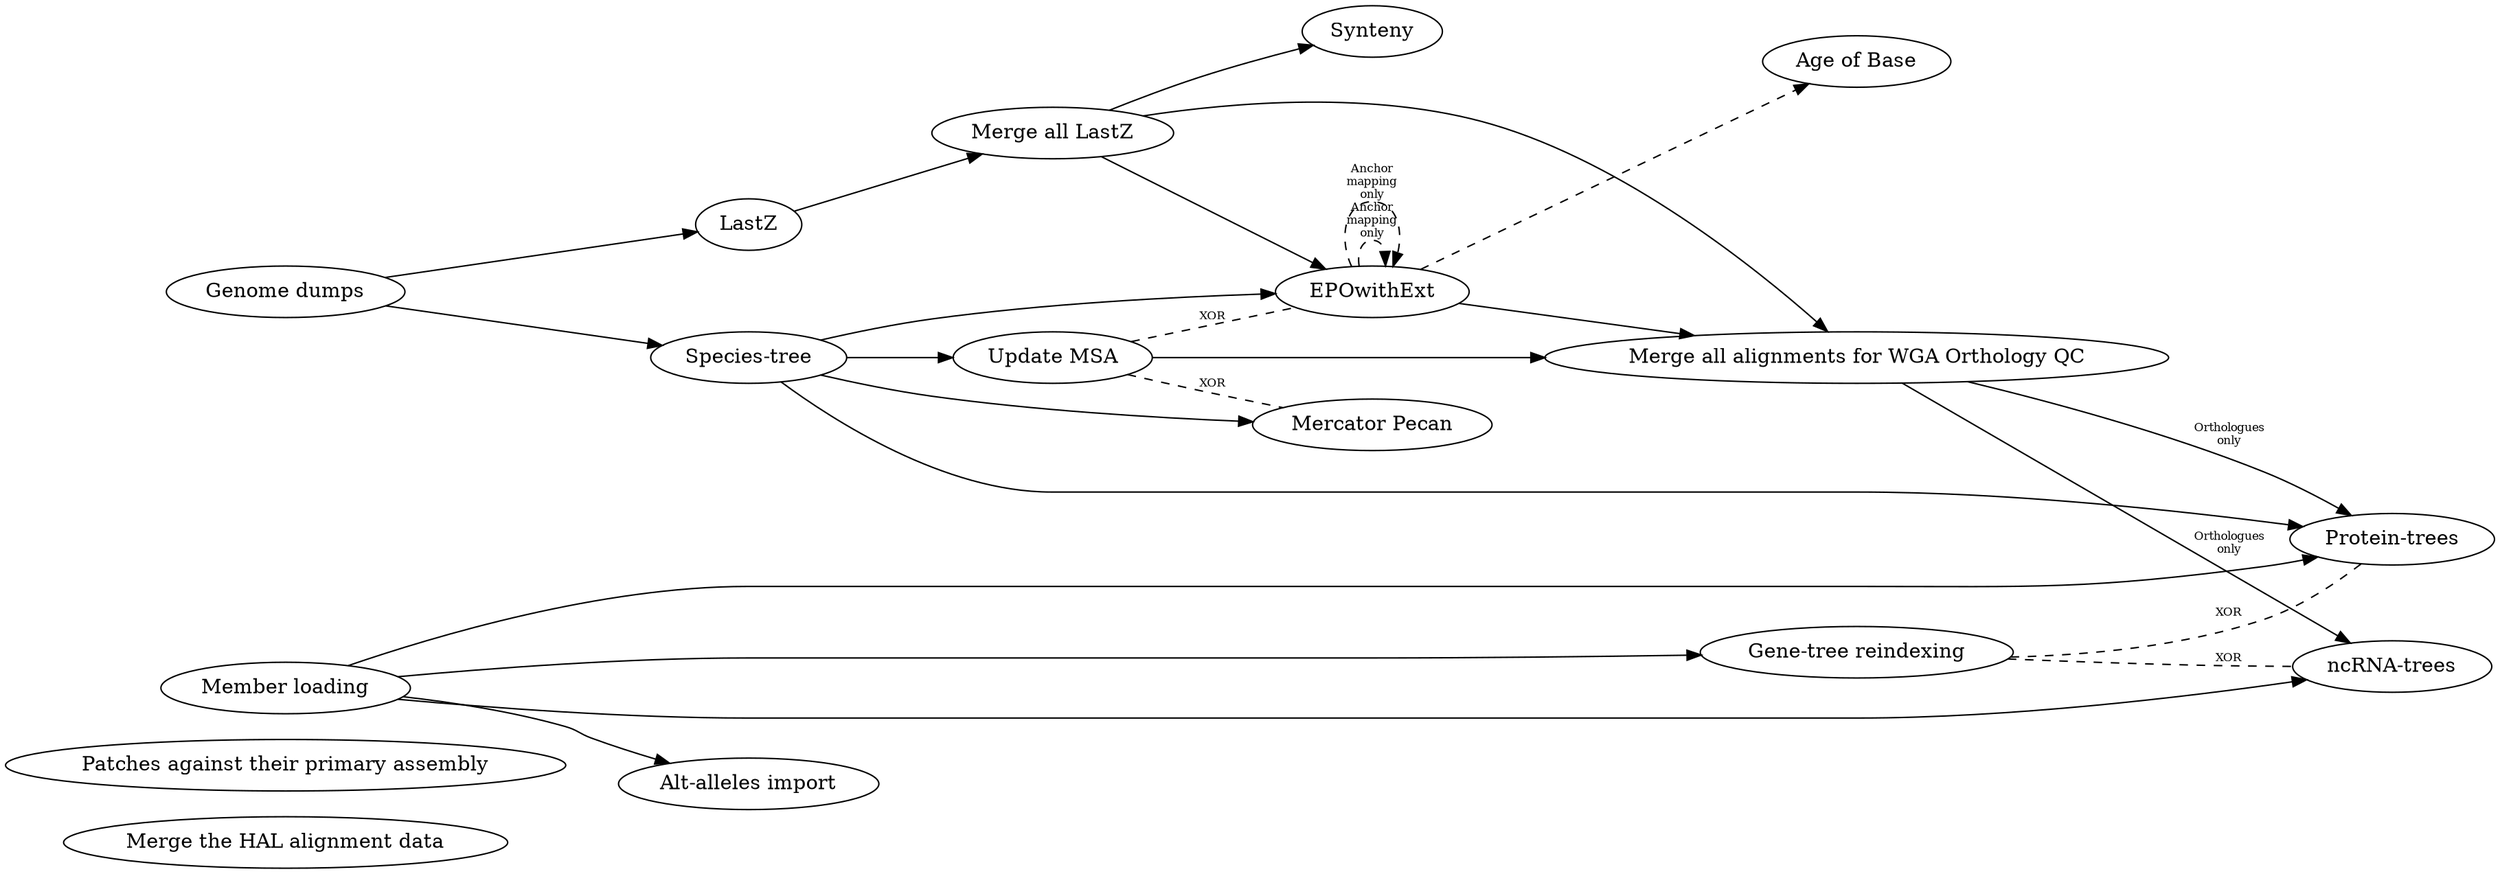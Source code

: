 digraph {
    rankdir=LR;  # Left-to-right graph instead of top-to-bottom
    "Merge the HAL alignment data";
    "Patches against their primary assembly";

    "Genome dumps" -> { "Species-tree", "LastZ" };
    "Species-tree" -> { "EPOwithExt", "Protein-trees", "Update MSA", "Mercator Pecan" };
    "Merge all LastZ" -> "EPOwithExt";
    "Member loading" -> { "Protein-trees", "ncRNA-trees", "Gene-tree reindexing", "Alt-alleles import" };
    {"Merge all LastZ", "EPOwithExt", "Update MSA"} -> "Merge all alignments for WGA Orthology QC";
    "Merge all alignments for WGA Orthology QC" -> "Protein-trees" [fontsize="8", label="Orthologues\nonly"];
    "Merge all alignments for WGA Orthology QC" -> "ncRNA-trees" [fontsize="8", label="Orthologues\nonly"];
    "LastZ" -> "Merge all LastZ" -> "Synteny";

    "Gene-tree reindexing" -> "ncRNA-trees" [style="dashed", dir=none, fontsize="8", label="XOR"];
    "Gene-tree reindexing" -> "Protein-trees" [style="dashed", dir=none, fontsize="8", label="XOR"];
    "EPOwithExt" -> "EPOwithExt" [style="dashed", fontsize="8", label="Anchor\nmapping\nonly", headport="Primates:e", tailport="Mammals:e"];
    "EPOwithExt" -> "EPOwithExt" [style="dashed", fontsize="8", label="Anchor\nmapping\nonly", headport="Pigs:e", tailport="Mammals:e"];
    "EPOwithExt" -> "Age of Base" [style="dashed", headport="Human:w", tailport="Mammals:e"];
    "Update MSA" -> "EPOwithExt" [style="dashed", dir=none, fontsize="8", label="XOR"];
    "Update MSA" -> "Mercator Pecan" [style="dashed", dir=none, fontsize="8", label="XOR"];

    // Helps laying out the graph
    {rank = same; "Genome dumps"; "Member loading"; }
}
